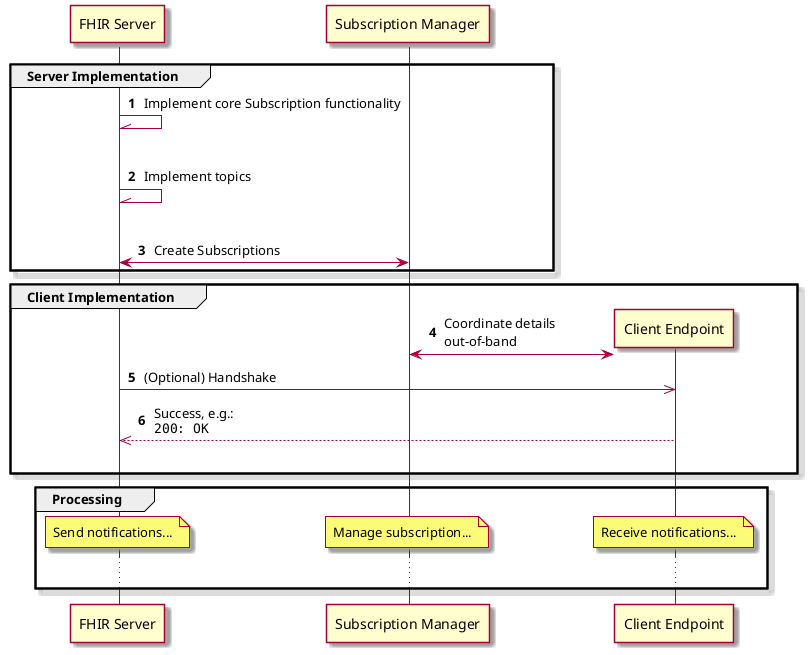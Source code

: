 @startuml
skin rose
skinparam NoteTextAlignment left
skinparam Padding 2
skinparam ParticipantPadding 50
skinparam LifelineStrategy solid
autonumber

participant "FHIR Server" as S
participant "Subscription Manager" as SM

group Server Implementation
  S -\\ S: Implement core Subscription functionality
  |||
  S -\\ S: Implement topics
  |||
  S <-> SM: Create Subscriptions
end

group Client Implementation
  create "Client Endpoint" as E
  SM <-> E: Coordinate details\nout-of-band
  S ->> E: (Optional) Handshake
  E -->> S: Success, e.g.:\n""200: OK""
  |||
end

group Processing
  note over S: Send notifications...
  / note over SM: Manage subscription...
  / note over E: Receive notifications...
  ...
end

@enduml
